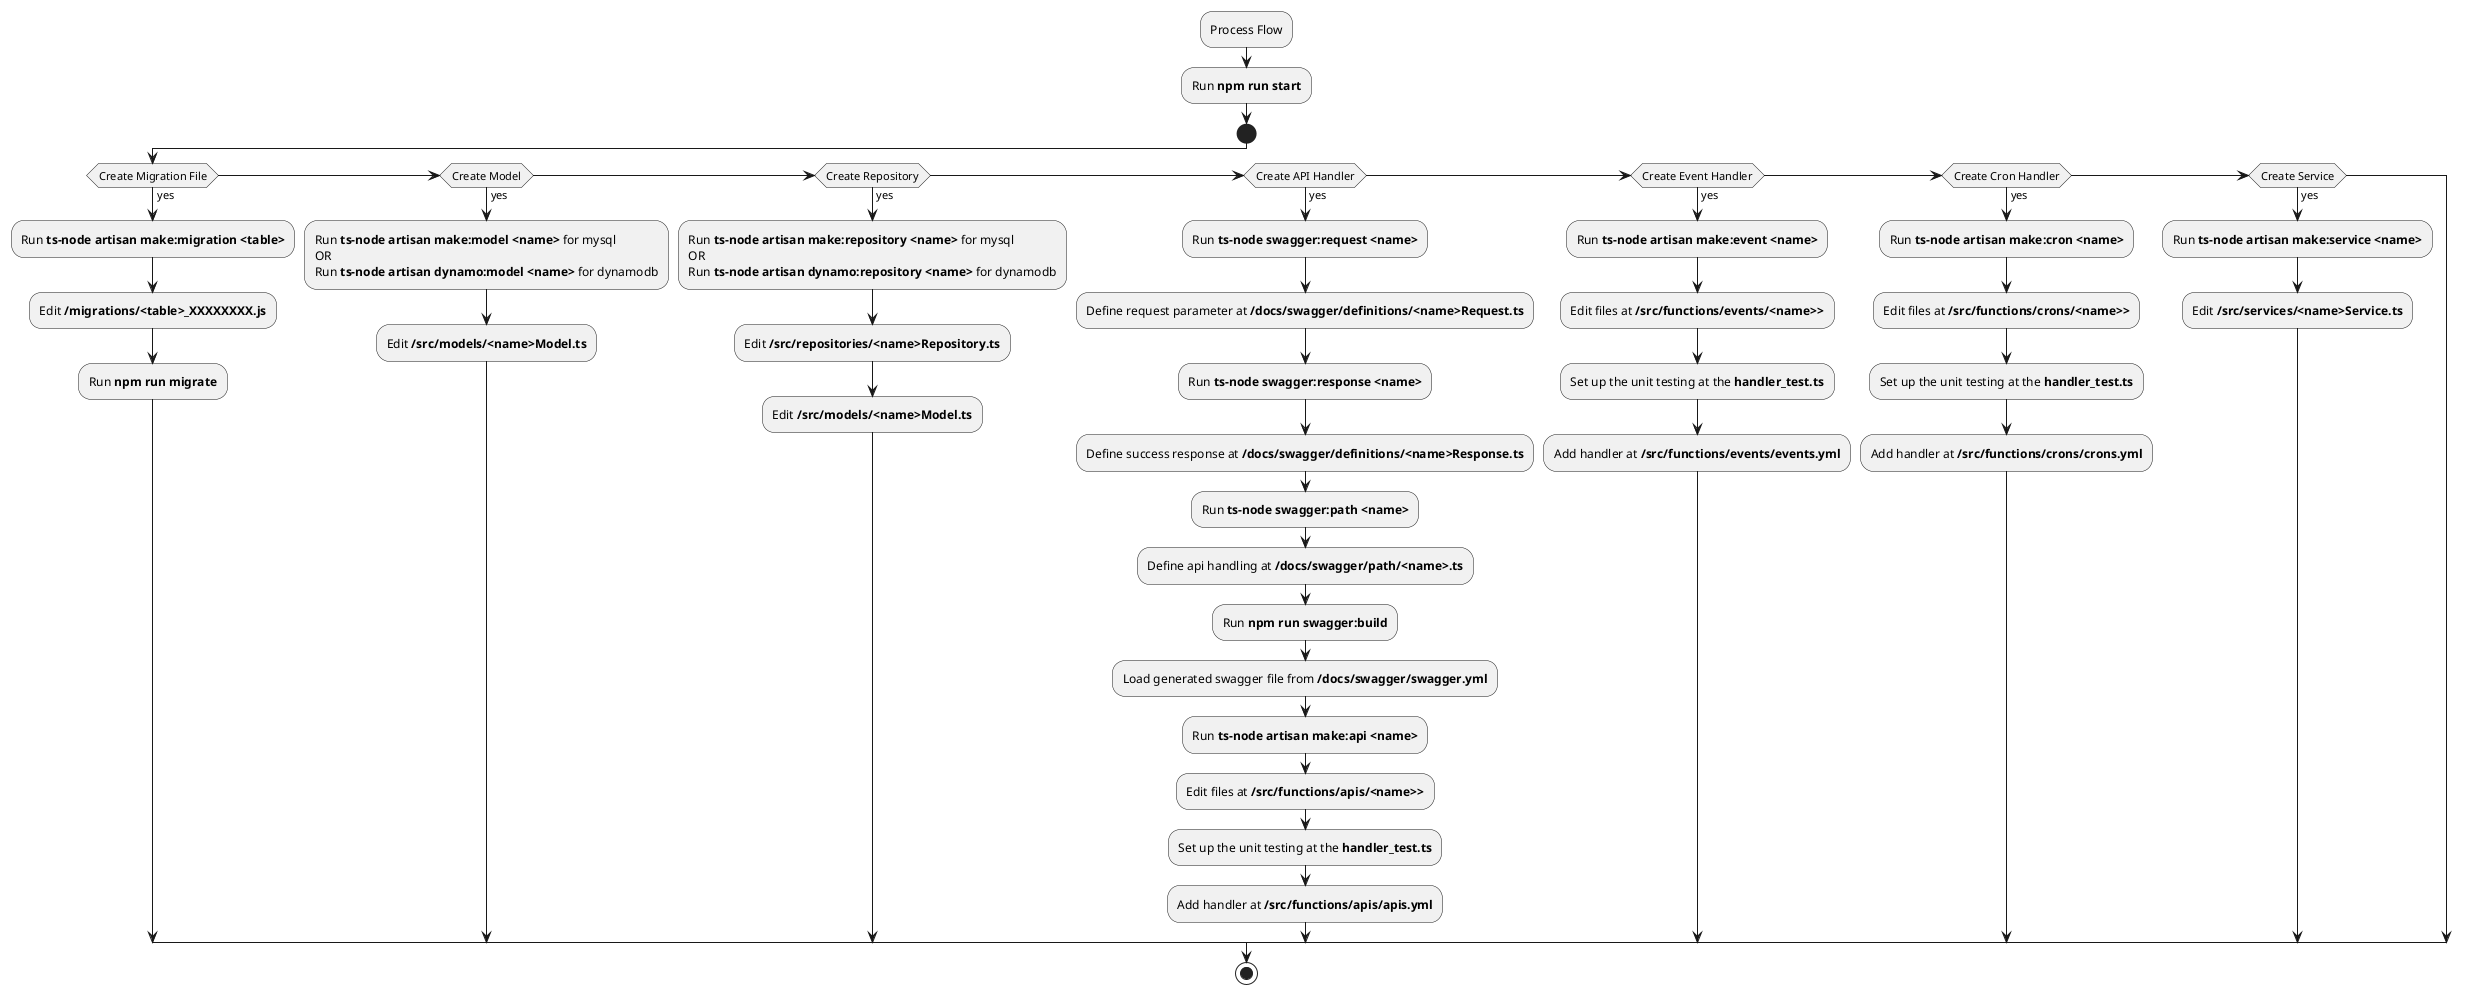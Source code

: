 @startuml

:Process Flow;
:Run **npm run start**;
start
    if (Create Migration File) then (yes)
        :Run **ts-node artisan make:migration <table>**;
        :Edit **/migrations/<table>_XXXXXXXX.js**;
        :Run **npm run migrate**;
    elseif (Create Model) then (yes)
        :Run **ts-node artisan make:model <name>** for mysql
        OR
        Run **ts-node artisan dynamo:model <name>** for dynamodb;
        :Edit **/src/models/<name>Model.ts**;
    elseif (Create Repository) then (yes)
        :Run **ts-node artisan make:repository <name>** for mysql
        OR
        Run **ts-node artisan dynamo:repository <name>** for dynamodb;
        :Edit **/src/repositories/<name>Repository.ts**;
        :Edit **/src/models/<name>Model.ts**;
    elseif (Create API Handler) then (yes)
        :Run **ts-node swagger:request <name>**;
        :Define request parameter at **/docs/swagger/definitions/<name>Request.ts**;
        :Run **ts-node swagger:response <name>**;
        :Define success response at **/docs/swagger/definitions/<name>Response.ts**;
        :Run **ts-node swagger:path <name>**;
        :Define api handling at **/docs/swagger/path/<name>.ts**;
        :Run **npm run swagger:build**;
        :Load generated swagger file from **/docs/swagger/swagger.yml**;
        :Run **ts-node artisan make:api <name>**;
        :Edit files at **/src/functions/apis/<name>>**;
        :Set up the unit testing at the **handler_test.ts**;
        :Add handler at **/src/functions/apis/apis.yml**;
    elseif (Create Event Handler) then (yes)
        :Run **ts-node artisan make:event <name>**;
        :Edit files at **/src/functions/events/<name>>**;
        :Set up the unit testing at the **handler_test.ts**;
        :Add handler at **/src/functions/events/events.yml**;
    elseif (Create Cron Handler) then (yes)
        :Run **ts-node artisan make:cron <name>**;
        :Edit files at **/src/functions/crons/<name>>**;
        :Set up the unit testing at the **handler_test.ts**;
        :Add handler at **/src/functions/crons/crons.yml**;
    elseif (Create Service) then (yes)
        :Run **ts-node artisan make:service <name>**;
        :Edit **/src/services/<name>Service.ts**;
    endif
stop


@enduml
